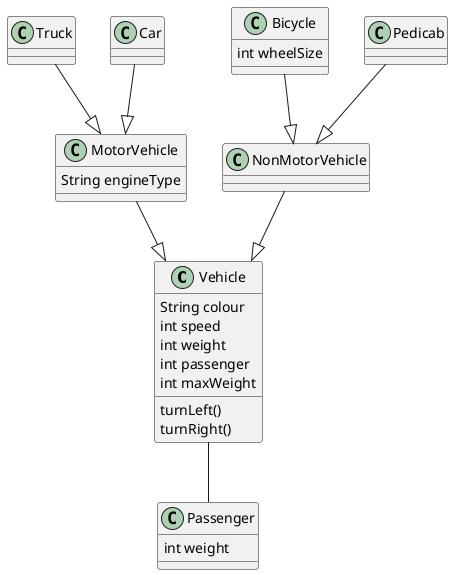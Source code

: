 @startuml
Vehicle : String colour
Vehicle : int speed
Vehicle : int weight
Vehicle : int passenger
Vehicle : int maxWeight
Vehicle : turnLeft()
Vehicle : turnRight()
Passenger : int weight
Bicycle : int wheelSize
MotorVehicle : String engineType
Truck --|> MotorVehicle
Car --|> MotorVehicle
Bicycle --|> NonMotorVehicle
Pedicab --|> NonMotorVehicle
NonMotorVehicle --|> Vehicle
Vehicle -- Passenger
MotorVehicle --|> Vehicle
@enduml